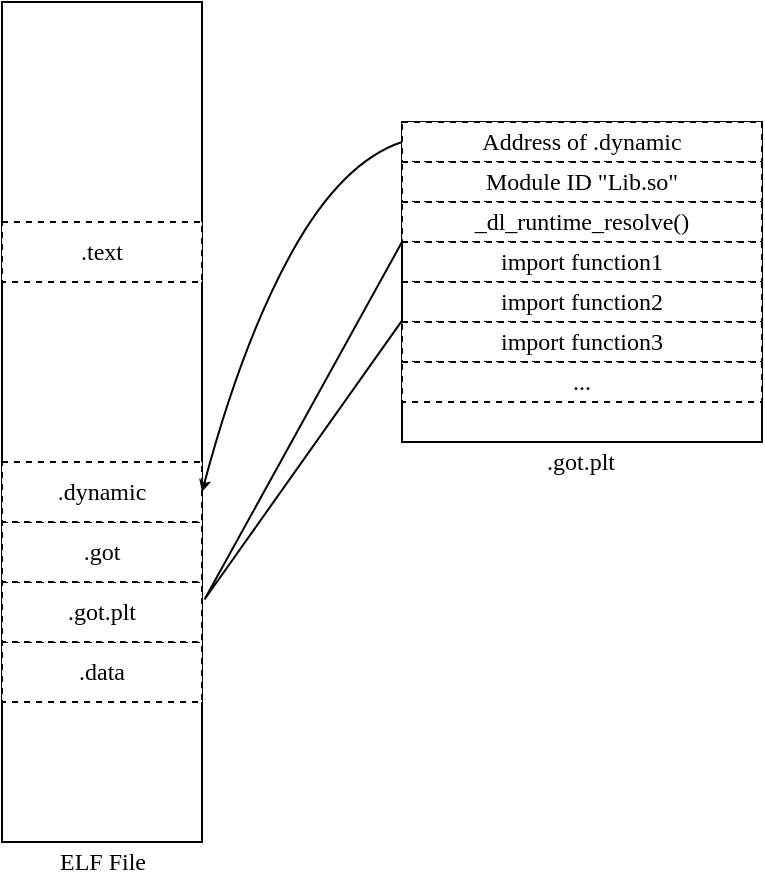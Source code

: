<mxfile version="14.5.1" type="device"><diagram id="yAzWTRNedO9VhpDjklia" name="第 1 页"><mxGraphModel dx="622" dy="503" grid="1" gridSize="10" guides="1" tooltips="1" connect="1" arrows="1" fold="1" page="1" pageScale="1" pageWidth="827" pageHeight="1169" math="0" shadow="0"><root><mxCell id="0"/><mxCell id="1" parent="0"/><mxCell id="i5VFKthx6F1KihVi2TLp-7" value="" style="group" vertex="1" connectable="0" parent="1"><mxGeometry x="160" y="100" width="100" height="420" as="geometry"/></mxCell><mxCell id="i5VFKthx6F1KihVi2TLp-1" value="" style="rounded=0;whiteSpace=wrap;html=1;" vertex="1" parent="i5VFKthx6F1KihVi2TLp-7"><mxGeometry width="100" height="420" as="geometry"/></mxCell><mxCell id="i5VFKthx6F1KihVi2TLp-2" value="&lt;font&gt;.data&lt;/font&gt;" style="rounded=0;whiteSpace=wrap;html=1;dashed=1;fontFamily=Lucida Console;" vertex="1" parent="i5VFKthx6F1KihVi2TLp-7"><mxGeometry y="320" width="100" height="30" as="geometry"/></mxCell><mxCell id="i5VFKthx6F1KihVi2TLp-3" value=".got.plt" style="rounded=0;whiteSpace=wrap;html=1;dashed=1;fontFamily=Lucida Console;" vertex="1" parent="i5VFKthx6F1KihVi2TLp-7"><mxGeometry y="290" width="100" height="30" as="geometry"/></mxCell><mxCell id="i5VFKthx6F1KihVi2TLp-4" value=".got" style="rounded=0;whiteSpace=wrap;html=1;dashed=1;fontFamily=Lucida Console;" vertex="1" parent="i5VFKthx6F1KihVi2TLp-7"><mxGeometry y="260" width="100" height="30" as="geometry"/></mxCell><mxCell id="i5VFKthx6F1KihVi2TLp-5" value=".dynamic" style="rounded=0;whiteSpace=wrap;html=1;dashed=1;fontFamily=Lucida Console;" vertex="1" parent="i5VFKthx6F1KihVi2TLp-7"><mxGeometry y="230" width="100" height="30" as="geometry"/></mxCell><mxCell id="i5VFKthx6F1KihVi2TLp-6" value=".text" style="rounded=0;whiteSpace=wrap;html=1;dashed=1;fontFamily=Lucida Console;" vertex="1" parent="i5VFKthx6F1KihVi2TLp-7"><mxGeometry y="110" width="100" height="30" as="geometry"/></mxCell><mxCell id="i5VFKthx6F1KihVi2TLp-23" value="" style="group" vertex="1" connectable="0" parent="1"><mxGeometry x="360" y="160" width="180" height="160" as="geometry"/></mxCell><mxCell id="i5VFKthx6F1KihVi2TLp-8" value="" style="rounded=0;whiteSpace=wrap;html=1;fontFamily=Lucida Console;" vertex="1" parent="i5VFKthx6F1KihVi2TLp-23"><mxGeometry width="180" height="160" as="geometry"/></mxCell><mxCell id="i5VFKthx6F1KihVi2TLp-16" value="Address of .dynamic" style="rounded=0;whiteSpace=wrap;html=1;dashed=1;fontFamily=Lucida Console;" vertex="1" parent="i5VFKthx6F1KihVi2TLp-23"><mxGeometry width="180" height="20" as="geometry"/></mxCell><mxCell id="i5VFKthx6F1KihVi2TLp-17" value="Module ID &quot;Lib.so&quot;" style="rounded=0;whiteSpace=wrap;html=1;dashed=1;fontFamily=Lucida Console;" vertex="1" parent="i5VFKthx6F1KihVi2TLp-23"><mxGeometry y="20" width="180" height="20" as="geometry"/></mxCell><mxCell id="i5VFKthx6F1KihVi2TLp-18" value="_dl_runtime_resolve()" style="rounded=0;whiteSpace=wrap;html=1;dashed=1;fontFamily=Lucida Console;" vertex="1" parent="i5VFKthx6F1KihVi2TLp-23"><mxGeometry y="40" width="180" height="20" as="geometry"/></mxCell><mxCell id="i5VFKthx6F1KihVi2TLp-19" value="import function1" style="rounded=0;whiteSpace=wrap;html=1;dashed=1;fontFamily=Lucida Console;" vertex="1" parent="i5VFKthx6F1KihVi2TLp-23"><mxGeometry y="60" width="180" height="20" as="geometry"/></mxCell><mxCell id="i5VFKthx6F1KihVi2TLp-20" value="import function2" style="rounded=0;whiteSpace=wrap;html=1;dashed=1;fontFamily=Lucida Console;" vertex="1" parent="i5VFKthx6F1KihVi2TLp-23"><mxGeometry y="80" width="180" height="20" as="geometry"/></mxCell><mxCell id="i5VFKthx6F1KihVi2TLp-21" value="import function3" style="rounded=0;whiteSpace=wrap;html=1;dashed=1;fontFamily=Lucida Console;" vertex="1" parent="i5VFKthx6F1KihVi2TLp-23"><mxGeometry y="100" width="180" height="20" as="geometry"/></mxCell><mxCell id="i5VFKthx6F1KihVi2TLp-22" value="..." style="rounded=0;whiteSpace=wrap;html=1;dashed=1;fontFamily=Lucida Console;" vertex="1" parent="i5VFKthx6F1KihVi2TLp-23"><mxGeometry y="120" width="180" height="20" as="geometry"/></mxCell><mxCell id="i5VFKthx6F1KihVi2TLp-24" value="" style="verticalLabelPosition=bottom;verticalAlign=top;html=1;shape=mxgraph.basic.obtuse_triangle;dx=0.78;fontFamily=Lucida Console;rotation=-90;" vertex="1" parent="1"><mxGeometry x="221.25" y="260" width="178.75" height="98.75" as="geometry"/></mxCell><mxCell id="i5VFKthx6F1KihVi2TLp-26" value="" style="curved=1;endArrow=classic;html=1;fontFamily=Lucida Console;entryX=1;entryY=0.5;entryDx=0;entryDy=0;exitX=0;exitY=0.5;exitDx=0;exitDy=0;endSize=3;" edge="1" parent="1" source="i5VFKthx6F1KihVi2TLp-16" target="i5VFKthx6F1KihVi2TLp-5"><mxGeometry width="50" height="50" relative="1" as="geometry"><mxPoint x="340" y="350" as="sourcePoint"/><mxPoint x="390" y="300" as="targetPoint"/><Array as="points"><mxPoint x="330" y="180"/><mxPoint x="280" y="270"/></Array></mxGeometry></mxCell><mxCell id="i5VFKthx6F1KihVi2TLp-27" value=".got.plt" style="text;html=1;align=center;verticalAlign=middle;resizable=0;points=[];autosize=1;fontFamily=Lucida Console;" vertex="1" parent="1"><mxGeometry x="414" y="320" width="70" height="20" as="geometry"/></mxCell><mxCell id="i5VFKthx6F1KihVi2TLp-28" value="ELF File" style="text;html=1;align=center;verticalAlign=middle;resizable=0;points=[];autosize=1;fontFamily=Lucida Console;" vertex="1" parent="1"><mxGeometry x="175" y="520" width="70" height="20" as="geometry"/></mxCell></root></mxGraphModel></diagram></mxfile>